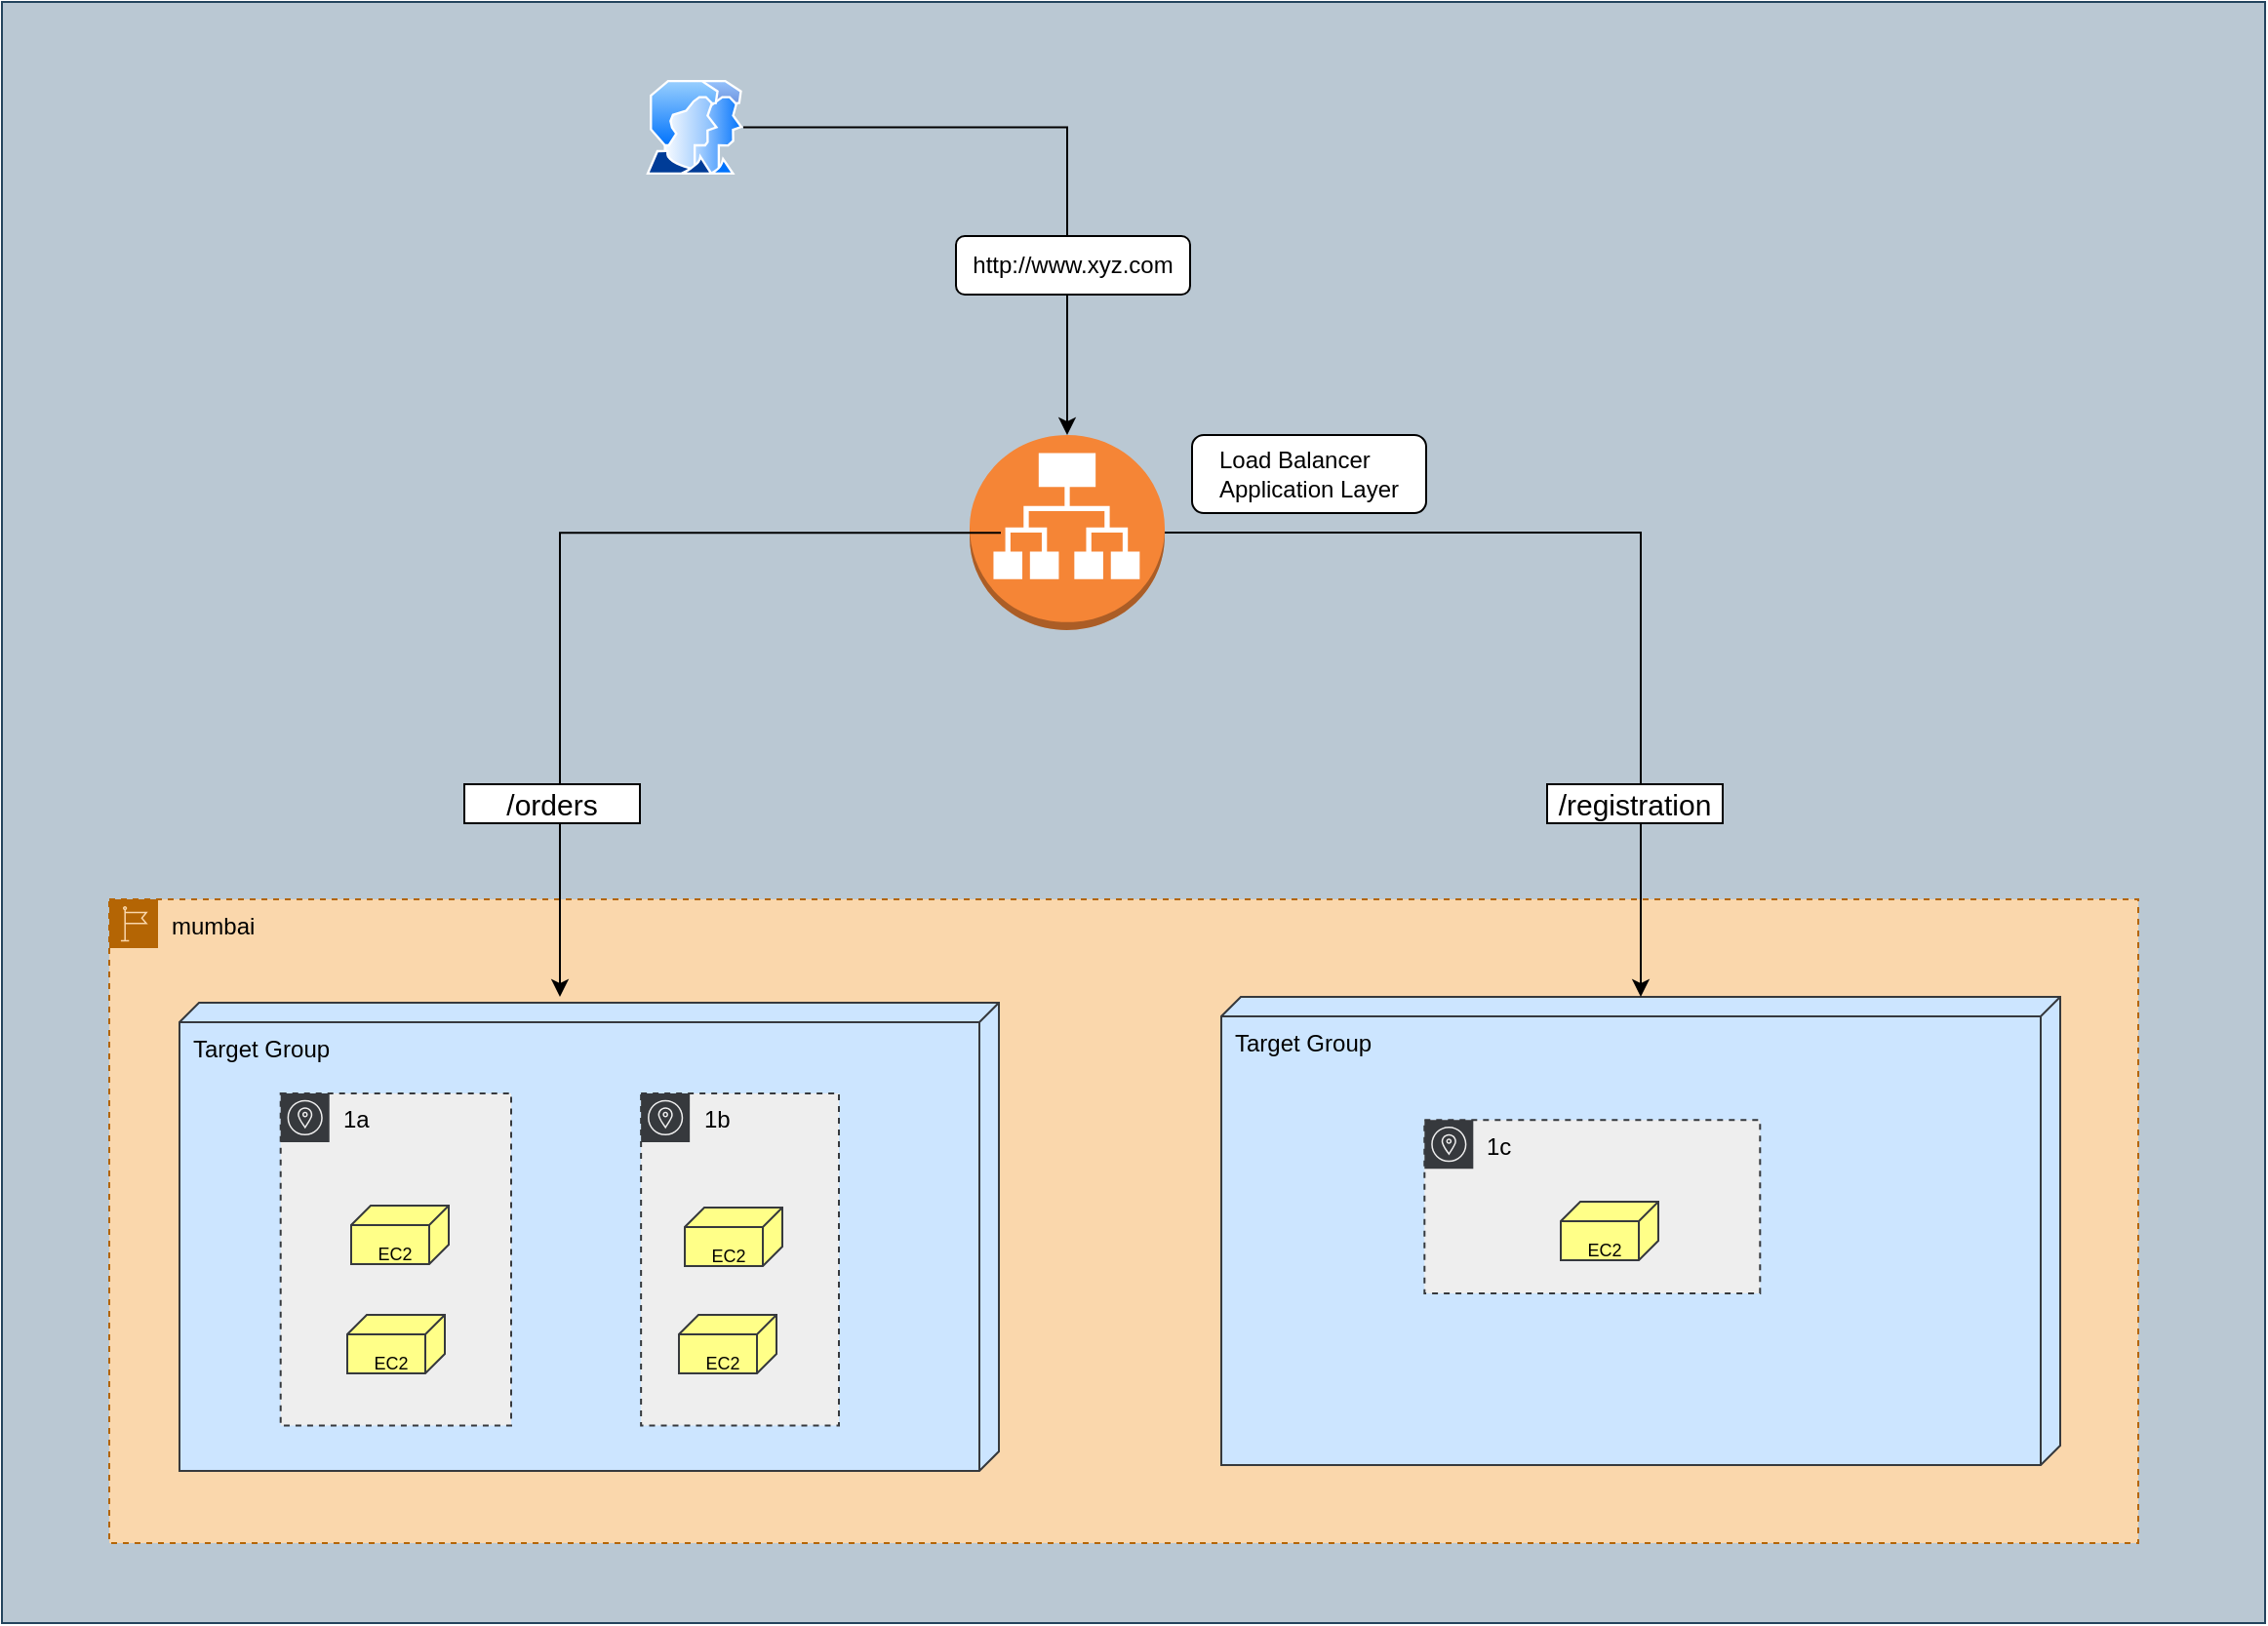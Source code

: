 <mxfile version="24.7.16">
  <diagram name="Page-1" id="lyMVoKyuxbOgN0nHatGJ">
    <mxGraphModel dx="1483" dy="1805" grid="1" gridSize="10" guides="1" tooltips="1" connect="1" arrows="1" fold="1" page="1" pageScale="1" pageWidth="827" pageHeight="1169" math="0" shadow="0">
      <root>
        <mxCell id="0" />
        <mxCell id="1" parent="0" />
        <mxCell id="PQOzKIRTnrujCPghcL0o-1" value="" style="rounded=0;whiteSpace=wrap;html=1;fillColor=#bac8d3;strokeColor=#23445d;" vertex="1" parent="1">
          <mxGeometry y="-310" width="1160" height="831" as="geometry" />
        </mxCell>
        <mxCell id="PQOzKIRTnrujCPghcL0o-47" value="mumbai" style="sketch=0;outlineConnect=0;html=1;whiteSpace=wrap;fontSize=12;fontStyle=0;shape=mxgraph.aws4.group;grIcon=mxgraph.aws4.group_region;strokeColor=#b46504;fillColor=#fad7ac;verticalAlign=top;align=left;spacingLeft=30;dashed=1;" vertex="1" parent="1">
          <mxGeometry x="55" y="150" width="1040" height="330" as="geometry" />
        </mxCell>
        <mxCell id="PQOzKIRTnrujCPghcL0o-8" value="Target Group" style="verticalAlign=top;align=left;shape=cube;size=10;direction=south;fontStyle=0;html=1;boundedLbl=1;spacingLeft=5;whiteSpace=wrap;fillColor=#cce5ff;strokeColor=#36393d;" vertex="1" parent="1">
          <mxGeometry x="91" y="203" width="420" height="240" as="geometry" />
        </mxCell>
        <mxCell id="PQOzKIRTnrujCPghcL0o-13" value="1b" style="sketch=0;outlineConnect=0;html=1;whiteSpace=wrap;fontSize=12;fontStyle=0;shape=mxgraph.aws4.group;grIcon=mxgraph.aws4.group_availability_zone;strokeColor=#36393d;fillColor=#eeeeee;verticalAlign=top;align=left;spacingLeft=30;dashed=1;" vertex="1" parent="PQOzKIRTnrujCPghcL0o-8">
          <mxGeometry x="236.57" y="46.45" width="101.43" height="170.32" as="geometry" />
        </mxCell>
        <mxCell id="PQOzKIRTnrujCPghcL0o-14" value="1a" style="sketch=0;outlineConnect=0;html=1;whiteSpace=wrap;fontSize=12;fontStyle=0;shape=mxgraph.aws4.group;grIcon=mxgraph.aws4.group_availability_zone;strokeColor=#36393d;fillColor=#eeeeee;verticalAlign=top;align=left;spacingLeft=30;dashed=1;" vertex="1" parent="PQOzKIRTnrujCPghcL0o-8">
          <mxGeometry x="51.85" y="46.45" width="118.15" height="170.32" as="geometry" />
        </mxCell>
        <mxCell id="PQOzKIRTnrujCPghcL0o-11" value="&lt;font style=&quot;font-size: 9px;&quot;&gt;EC2&lt;/font&gt;" style="verticalAlign=top;align=center;shape=cube;size=10;direction=south;html=1;boundedLbl=1;spacingLeft=5;whiteSpace=wrap;fillColor=#ffff88;strokeColor=#36393d;" vertex="1" parent="PQOzKIRTnrujCPghcL0o-8">
          <mxGeometry width="50" height="30" relative="1" as="geometry">
            <mxPoint x="259" y="105" as="offset" />
          </mxGeometry>
        </mxCell>
        <mxCell id="PQOzKIRTnrujCPghcL0o-12" value="&lt;font style=&quot;font-size: 9px;&quot;&gt;EC2&lt;/font&gt;" style="verticalAlign=top;align=center;shape=cube;size=10;direction=south;html=1;boundedLbl=1;spacingLeft=5;whiteSpace=wrap;fillColor=#ffff88;strokeColor=#36393d;" vertex="1" parent="PQOzKIRTnrujCPghcL0o-8">
          <mxGeometry width="50" height="30" relative="1" as="geometry">
            <mxPoint x="256" y="160" as="offset" />
          </mxGeometry>
        </mxCell>
        <mxCell id="PQOzKIRTnrujCPghcL0o-9" value="&lt;font style=&quot;font-size: 9px;&quot;&gt;EC2&lt;/font&gt;" style="verticalAlign=top;align=center;shape=cube;size=10;direction=south;html=1;boundedLbl=1;spacingLeft=5;whiteSpace=wrap;fillColor=#ffff88;strokeColor=#36393d;" vertex="1" parent="PQOzKIRTnrujCPghcL0o-8">
          <mxGeometry width="50" height="30" relative="1" as="geometry">
            <mxPoint x="88" y="104" as="offset" />
          </mxGeometry>
        </mxCell>
        <mxCell id="PQOzKIRTnrujCPghcL0o-10" value="&lt;font style=&quot;font-size: 9px;&quot;&gt;EC2&lt;/font&gt;" style="verticalAlign=top;align=center;shape=cube;size=10;direction=south;html=1;boundedLbl=1;spacingLeft=5;whiteSpace=wrap;fillColor=#ffff88;strokeColor=#36393d;" vertex="1" parent="PQOzKIRTnrujCPghcL0o-8">
          <mxGeometry width="50" height="30" relative="1" as="geometry">
            <mxPoint x="86" y="160" as="offset" />
          </mxGeometry>
        </mxCell>
        <mxCell id="PQOzKIRTnrujCPghcL0o-15" value="Target Group" style="verticalAlign=top;align=left;shape=cube;size=10;direction=south;fontStyle=0;html=1;boundedLbl=1;spacingLeft=5;whiteSpace=wrap;fillColor=#cce5ff;strokeColor=#36393d;" vertex="1" parent="1">
          <mxGeometry x="625" y="200" width="430" height="240" as="geometry" />
        </mxCell>
        <mxCell id="PQOzKIRTnrujCPghcL0o-16" value="1c" style="sketch=0;outlineConnect=0;html=1;whiteSpace=wrap;fontSize=12;fontStyle=0;shape=mxgraph.aws4.group;grIcon=mxgraph.aws4.group_availability_zone;strokeColor=#36393d;fillColor=#eeeeee;verticalAlign=top;align=left;spacingLeft=30;dashed=1;" vertex="1" parent="PQOzKIRTnrujCPghcL0o-15">
          <mxGeometry x="104.156" y="63.111" width="172" height="88.889" as="geometry" />
        </mxCell>
        <mxCell id="PQOzKIRTnrujCPghcL0o-46" value="&lt;font style=&quot;font-size: 9px;&quot;&gt;EC2&lt;/font&gt;" style="verticalAlign=top;align=center;shape=cube;size=10;direction=south;html=1;boundedLbl=1;spacingLeft=5;whiteSpace=wrap;fillColor=#ffff88;strokeColor=#36393d;" vertex="1" parent="PQOzKIRTnrujCPghcL0o-15">
          <mxGeometry width="50" height="30" relative="1" as="geometry">
            <mxPoint x="174" y="105" as="offset" />
          </mxGeometry>
        </mxCell>
        <mxCell id="PQOzKIRTnrujCPghcL0o-25" style="edgeStyle=orthogonalEdgeStyle;rounded=0;orthogonalLoop=1;jettySize=auto;html=1;" edge="1" parent="1" source="PQOzKIRTnrujCPghcL0o-23" target="PQOzKIRTnrujCPghcL0o-15">
          <mxGeometry relative="1" as="geometry" />
        </mxCell>
        <mxCell id="PQOzKIRTnrujCPghcL0o-23" value="" style="outlineConnect=0;dashed=0;verticalLabelPosition=bottom;verticalAlign=top;align=center;html=1;shape=mxgraph.aws3.application_load_balancer;fillColor=#F58536;gradientColor=none;" vertex="1" parent="1">
          <mxGeometry x="496" y="-88" width="100" height="100" as="geometry" />
        </mxCell>
        <mxCell id="PQOzKIRTnrujCPghcL0o-28" style="edgeStyle=orthogonalEdgeStyle;rounded=0;orthogonalLoop=1;jettySize=auto;html=1;" edge="1" parent="1">
          <mxGeometry relative="1" as="geometry">
            <mxPoint x="512" y="-37.933" as="sourcePoint" />
            <mxPoint x="286" y="200" as="targetPoint" />
            <Array as="points">
              <mxPoint x="286" y="-38" />
              <mxPoint x="286" y="199" />
            </Array>
          </mxGeometry>
        </mxCell>
        <mxCell id="PQOzKIRTnrujCPghcL0o-29" value="&lt;font style=&quot;font-size: 15px;&quot;&gt;/orders&lt;/font&gt;" style="rounded=0;whiteSpace=wrap;html=1;" vertex="1" parent="1">
          <mxGeometry x="237" y="91" width="90" height="20" as="geometry" />
        </mxCell>
        <mxCell id="PQOzKIRTnrujCPghcL0o-31" value="&lt;font style=&quot;font-size: 15px;&quot;&gt;/registration&lt;/font&gt;" style="rounded=0;whiteSpace=wrap;html=1;" vertex="1" parent="1">
          <mxGeometry x="792" y="91" width="90" height="20" as="geometry" />
        </mxCell>
        <mxCell id="PQOzKIRTnrujCPghcL0o-32" value="&lt;div style=&quot;text-align: left;&quot;&gt;&lt;br&gt;&lt;/div&gt;" style="text;html=1;align=center;verticalAlign=middle;whiteSpace=wrap;rounded=0;" vertex="1" parent="1">
          <mxGeometry x="590" y="-70" width="120" height="30" as="geometry" />
        </mxCell>
        <mxCell id="PQOzKIRTnrujCPghcL0o-34" style="edgeStyle=orthogonalEdgeStyle;rounded=0;orthogonalLoop=1;jettySize=auto;html=1;" edge="1" parent="1" source="PQOzKIRTnrujCPghcL0o-33" target="PQOzKIRTnrujCPghcL0o-23">
          <mxGeometry relative="1" as="geometry" />
        </mxCell>
        <mxCell id="PQOzKIRTnrujCPghcL0o-33" value="" style="image;aspect=fixed;perimeter=ellipsePerimeter;html=1;align=center;shadow=0;dashed=0;spacingTop=3;image=img/lib/active_directory/user_accounts.svg;" vertex="1" parent="1">
          <mxGeometry x="330" y="-270" width="50" height="48.5" as="geometry" />
        </mxCell>
        <mxCell id="PQOzKIRTnrujCPghcL0o-35" value="http://www.xyz.com" style="rounded=1;whiteSpace=wrap;html=1;" vertex="1" parent="1">
          <mxGeometry x="489" y="-190" width="120" height="30" as="geometry" />
        </mxCell>
        <mxCell id="PQOzKIRTnrujCPghcL0o-36" value="&lt;div style=&quot;text-align: left;&quot;&gt;&lt;span style=&quot;background-color: initial;&quot;&gt;Load Balancer&lt;/span&gt;&lt;/div&gt;&lt;div&gt;Application Layer&lt;/div&gt;" style="rounded=1;whiteSpace=wrap;html=1;" vertex="1" parent="1">
          <mxGeometry x="610" y="-88" width="120" height="40" as="geometry" />
        </mxCell>
      </root>
    </mxGraphModel>
  </diagram>
</mxfile>
